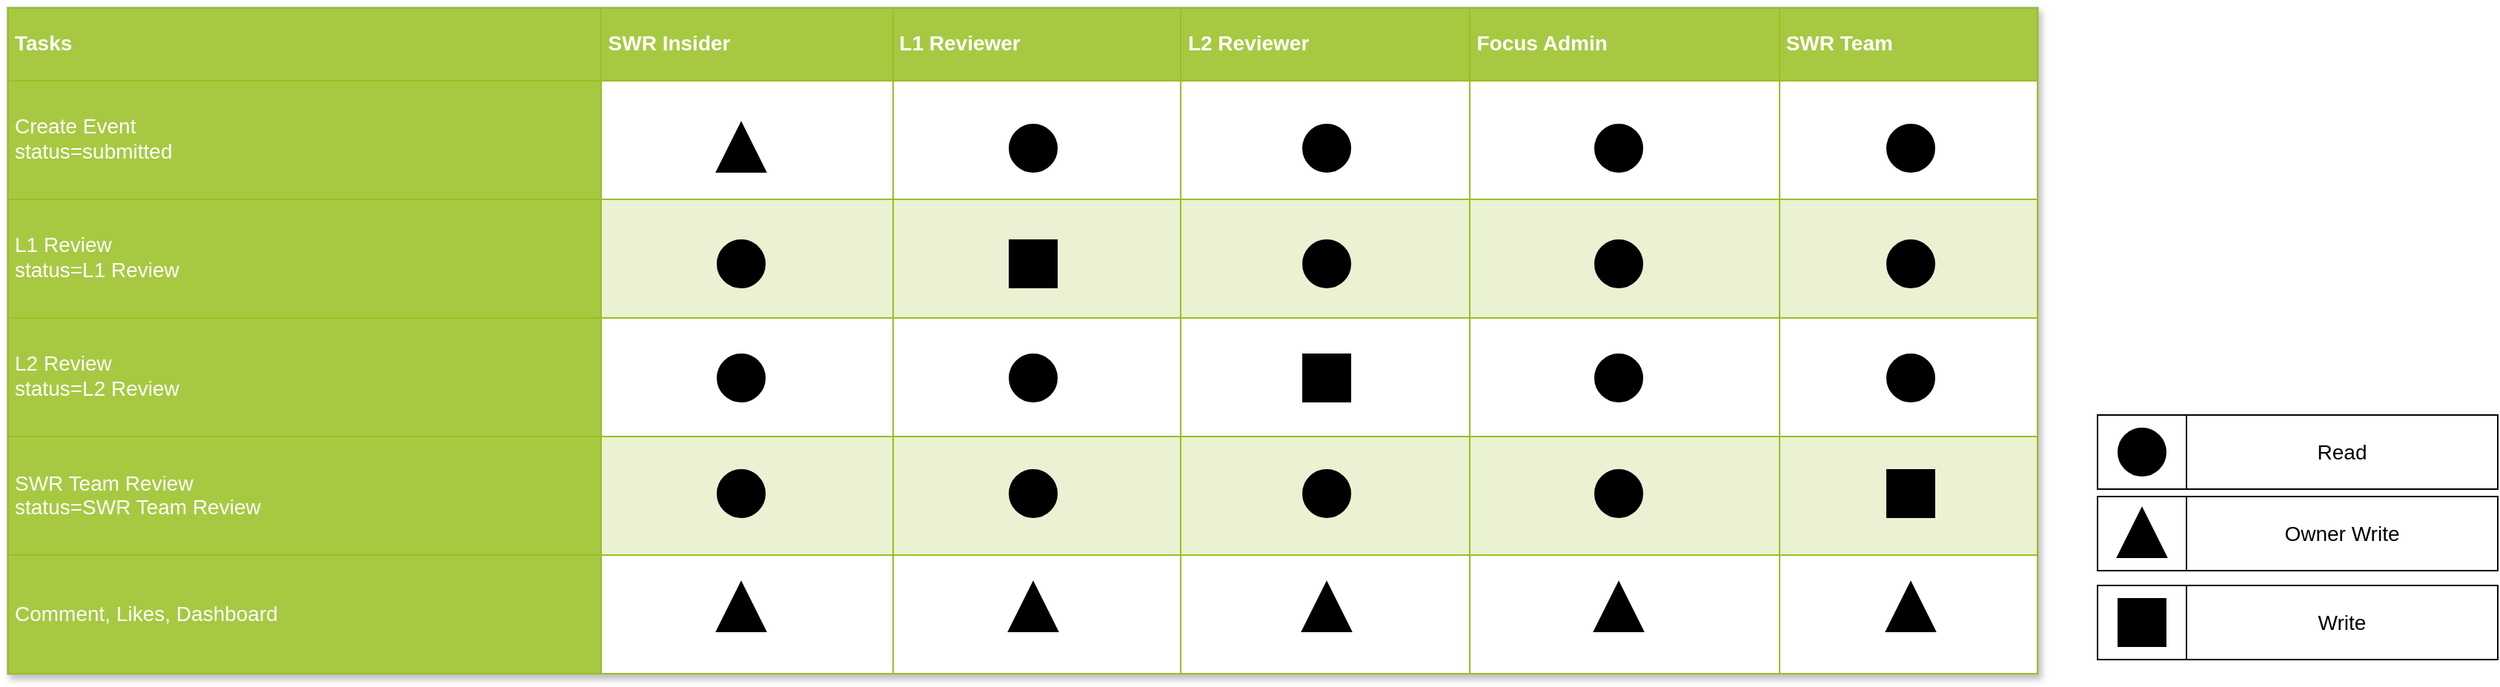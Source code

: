 <mxfile version="20.2.3" type="device"><diagram name="Page-1" id="bd83a815-5ea8-2e97-e5ec-87c9f400f2fa"><mxGraphModel dx="1843" dy="1272" grid="0" gridSize="10" guides="1" tooltips="1" connect="1" arrows="1" fold="1" page="1" pageScale="1.5" pageWidth="1169" pageHeight="826" background="none" math="0" shadow="0"><root><mxCell id="0" style=";html=1;"/><mxCell id="1" style=";html=1;" parent="0"/><mxCell id="1516e18e63f93b96-18" value="" style="whiteSpace=wrap;html=1;rounded=0;shadow=0;strokeWidth=1;fontSize=14" parent="1" vertex="1"><mxGeometry x="1480" y="500" width="60" height="50" as="geometry"/></mxCell><mxCell id="1516e18e63f93b96-21" value="Write" style="whiteSpace=wrap;html=1;rounded=0;shadow=0;strokeWidth=1;fontSize=14" parent="1" vertex="1"><mxGeometry x="1540" y="500" width="210" height="50" as="geometry"/></mxCell><mxCell id="1516e18e63f93b96-22" value="" style="whiteSpace=wrap;html=1;rounded=0;shadow=0;strokeWidth=1;fontSize=14" parent="1" vertex="1"><mxGeometry x="1480" y="440" width="60" height="50" as="geometry"/></mxCell><mxCell id="1516e18e63f93b96-25" value="Owner Write" style="whiteSpace=wrap;html=1;rounded=0;shadow=0;strokeWidth=1;fontSize=14" parent="1" vertex="1"><mxGeometry x="1540" y="440" width="210" height="50" as="geometry"/></mxCell><mxCell id="1516e18e63f93b96-26" value="" style="whiteSpace=wrap;html=1;rounded=0;shadow=0;strokeWidth=1;fontSize=14" parent="1" vertex="1"><mxGeometry x="1480" y="385" width="60" height="50" as="geometry"/></mxCell><mxCell id="1516e18e63f93b96-29" value="Read" style="whiteSpace=wrap;html=1;rounded=0;shadow=0;strokeWidth=1;fontSize=14" parent="1" vertex="1"><mxGeometry x="1540" y="385" width="210" height="50" as="geometry"/></mxCell><mxCell id="1516e18e63f93b96-1" value="&lt;table border=&quot;1&quot; width=&quot;100%&quot; cellpadding=&quot;4&quot; style=&quot;width: 100% ; height: 100% ; border-collapse: collapse&quot;&gt;&lt;tbody&gt;&lt;tr style=&quot;background-color: #a7c942 ; color: #ffffff ; border: 1px solid #98bf21&quot;&gt;&lt;th&gt;Tasks&lt;/th&gt;&lt;th&gt;SWR Insider&lt;/th&gt;&lt;th&gt;L1 Reviewer&lt;/th&gt;&lt;th&gt;L2 Reviewer&lt;/th&gt;&lt;th&gt;Focus Admin&lt;/th&gt;&lt;th&gt;SWR Team&lt;/th&gt;&lt;/tr&gt;&lt;tr style=&quot;border: 1px solid #98bf21&quot;&gt;&lt;td style=&quot;background-color: #a7c942 ; color: #ffffff ; border: 1px solid #98bf21&quot;&gt;Create Event&lt;br&gt;status=submitted&lt;/td&gt;&lt;td&gt;&lt;/td&gt;&lt;td&gt;&lt;/td&gt;&lt;td&gt;&lt;br&gt;&lt;/td&gt;&lt;td&gt;&lt;br&gt;&lt;/td&gt;&lt;td&gt;&lt;br&gt;&lt;/td&gt;&lt;/tr&gt;&lt;tr style=&quot;background-color: #eaf2d3 ; border: 1px solid #98bf21&quot;&gt;&lt;td style=&quot;background-color: #a7c942 ; color: #ffffff ; border: 1px solid #98bf21&quot;&gt;L1 Review&lt;br&gt;status=L1 Review&lt;/td&gt;&lt;td&gt;&lt;/td&gt;&lt;td&gt;&lt;/td&gt;&lt;td&gt;&lt;br&gt;&lt;/td&gt;&lt;td&gt;&lt;br&gt;&lt;/td&gt;&lt;td&gt;&lt;br&gt;&lt;/td&gt;&lt;/tr&gt;&lt;tr style=&quot;border: 1px solid #98bf21&quot;&gt;&lt;td style=&quot;background-color: #a7c942 ; color: #ffffff ; border: 1px solid #98bf21&quot;&gt;L2 Review&lt;br&gt;status=L2 Review&lt;/td&gt;&lt;td&gt;&lt;/td&gt;&lt;td&gt;&lt;/td&gt;&lt;td&gt;&lt;br&gt;&lt;/td&gt;&lt;td&gt;&lt;br&gt;&lt;/td&gt;&lt;td&gt;&lt;br&gt;&lt;/td&gt;&lt;/tr&gt;&lt;tr style=&quot;background-color: #eaf2d3 ; border: 1px solid #98bf21&quot;&gt;&lt;td style=&quot;background-color: #a7c942 ; color: #ffffff ; border: 1px solid #98bf21&quot;&gt;SWR Team Review&lt;br&gt;status=SWR Team Review&lt;/td&gt;&lt;td&gt;&lt;/td&gt;&lt;td&gt;&lt;/td&gt;&lt;td&gt;&lt;br&gt;&lt;/td&gt;&lt;td&gt;&lt;br&gt;&lt;/td&gt;&lt;td&gt;&lt;br&gt;&lt;/td&gt;&lt;/tr&gt;&lt;tr style=&quot;border: 1px solid #98bf21&quot;&gt;&lt;td style=&quot;background-color: #a7c942 ; color: #ffffff ; border: 1px solid #98bf21&quot;&gt;Comment, Likes, Dashboard&lt;/td&gt;&lt;td&gt;&lt;br&gt;&lt;br&gt;&lt;/td&gt;&lt;td&gt;&lt;/td&gt;&lt;td&gt;&lt;/td&gt;&lt;td&gt;&lt;/td&gt;&lt;td&gt;&lt;/td&gt;&lt;/tr&gt;&lt;/tbody&gt;&lt;/table&gt;" style="text;html=1;strokeColor=#c0c0c0;fillColor=#ffffff;overflow=fill;rounded=0;shadow=1;fontSize=14;fontColor=#000000;" parent="1" vertex="1"><mxGeometry x="70" y="110" width="1370" height="450" as="geometry"/></mxCell><mxCell id="1516e18e63f93b96-7" value="" style="ellipse;whiteSpace=wrap;html=1;rounded=0;shadow=0;strokeWidth=3;fontSize=14;fillColor=#000000;" parent="1" vertex="1"><mxGeometry x="1495" y="395" width="30" height="30" as="geometry"/></mxCell><mxCell id="1516e18e63f93b96-8" value="" style="triangle;whiteSpace=wrap;html=1;rounded=0;shadow=0;strokeWidth=3;fillColor=#000000;fontSize=14;direction=north;" parent="1" vertex="1"><mxGeometry x="1495" y="450" width="30" height="30" as="geometry"/></mxCell><mxCell id="1516e18e63f93b96-33" value="" style="ellipse;whiteSpace=wrap;html=1;rounded=0;shadow=0;strokeWidth=3;fontSize=14;fillColor=#000000;" parent="1" vertex="1"><mxGeometry x="747" y="190" width="30" height="30" as="geometry"/></mxCell><mxCell id="1516e18e63f93b96-39" value="" style="triangle;whiteSpace=wrap;html=1;rounded=0;shadow=0;strokeWidth=3;fillColor=#000000;fontSize=14;direction=north;" parent="1" vertex="1"><mxGeometry x="550" y="190" width="30" height="30" as="geometry"/></mxCell><mxCell id="1516e18e63f93b96-46" value="" style="whiteSpace=wrap;html=1;rounded=0;shadow=0;strokeWidth=3;fillColor=#000000;fontSize=14" parent="1" vertex="1"><mxGeometry x="1495" y="510" width="30" height="30" as="geometry"/></mxCell><mxCell id="Wl0a_1r-cIgIS2DKIz9i-10" value="" style="ellipse;whiteSpace=wrap;html=1;rounded=0;shadow=0;strokeWidth=3;fontSize=14;fillColor=#000000;" vertex="1" parent="1"><mxGeometry x="945" y="190" width="30" height="30" as="geometry"/></mxCell><mxCell id="Wl0a_1r-cIgIS2DKIz9i-11" value="" style="ellipse;whiteSpace=wrap;html=1;rounded=0;shadow=0;strokeWidth=3;fontSize=14;fillColor=#000000;" vertex="1" parent="1"><mxGeometry x="1142" y="190" width="30" height="30" as="geometry"/></mxCell><mxCell id="Wl0a_1r-cIgIS2DKIz9i-12" value="" style="ellipse;whiteSpace=wrap;html=1;rounded=0;shadow=0;strokeWidth=3;fontSize=14;fillColor=#000000;" vertex="1" parent="1"><mxGeometry x="1339" y="190" width="30" height="30" as="geometry"/></mxCell><mxCell id="Wl0a_1r-cIgIS2DKIz9i-13" value="" style="whiteSpace=wrap;html=1;rounded=0;shadow=0;strokeWidth=3;fillColor=#000000;fontSize=14" vertex="1" parent="1"><mxGeometry x="747" y="268" width="30" height="30" as="geometry"/></mxCell><mxCell id="Wl0a_1r-cIgIS2DKIz9i-14" value="" style="whiteSpace=wrap;html=1;rounded=0;shadow=0;strokeWidth=3;fillColor=#000000;fontSize=14" vertex="1" parent="1"><mxGeometry x="945" y="345" width="30" height="30" as="geometry"/></mxCell><mxCell id="Wl0a_1r-cIgIS2DKIz9i-15" value="" style="whiteSpace=wrap;html=1;rounded=0;shadow=0;strokeWidth=3;fillColor=#000000;fontSize=14" vertex="1" parent="1"><mxGeometry x="1339" y="423" width="30" height="30" as="geometry"/></mxCell><mxCell id="Wl0a_1r-cIgIS2DKIz9i-16" value="" style="ellipse;whiteSpace=wrap;html=1;rounded=0;shadow=0;strokeWidth=3;fontSize=14;fillColor=#000000;" vertex="1" parent="1"><mxGeometry x="550" y="268" width="30" height="30" as="geometry"/></mxCell><mxCell id="Wl0a_1r-cIgIS2DKIz9i-17" value="" style="ellipse;whiteSpace=wrap;html=1;rounded=0;shadow=0;strokeWidth=3;fontSize=14;fillColor=#000000;" vertex="1" parent="1"><mxGeometry x="550" y="345" width="30" height="30" as="geometry"/></mxCell><mxCell id="Wl0a_1r-cIgIS2DKIz9i-18" value="" style="ellipse;whiteSpace=wrap;html=1;rounded=0;shadow=0;strokeWidth=3;fontSize=14;fillColor=#000000;" vertex="1" parent="1"><mxGeometry x="550" y="423" width="30" height="30" as="geometry"/></mxCell><mxCell id="Wl0a_1r-cIgIS2DKIz9i-19" value="" style="ellipse;whiteSpace=wrap;html=1;rounded=0;shadow=0;strokeWidth=3;fontSize=14;fillColor=#000000;" vertex="1" parent="1"><mxGeometry x="747" y="423" width="30" height="30" as="geometry"/></mxCell><mxCell id="Wl0a_1r-cIgIS2DKIz9i-20" value="" style="ellipse;whiteSpace=wrap;html=1;rounded=0;shadow=0;strokeWidth=3;fontSize=14;fillColor=#000000;" vertex="1" parent="1"><mxGeometry x="747" y="345" width="30" height="30" as="geometry"/></mxCell><mxCell id="Wl0a_1r-cIgIS2DKIz9i-21" value="" style="ellipse;whiteSpace=wrap;html=1;rounded=0;shadow=0;strokeWidth=3;fontSize=14;fillColor=#000000;" vertex="1" parent="1"><mxGeometry x="945" y="423" width="30" height="30" as="geometry"/></mxCell><mxCell id="Wl0a_1r-cIgIS2DKIz9i-22" value="" style="ellipse;whiteSpace=wrap;html=1;rounded=0;shadow=0;strokeWidth=3;fontSize=14;fillColor=#000000;" vertex="1" parent="1"><mxGeometry x="1142" y="423" width="30" height="30" as="geometry"/></mxCell><mxCell id="Wl0a_1r-cIgIS2DKIz9i-23" value="" style="ellipse;whiteSpace=wrap;html=1;rounded=0;shadow=0;strokeWidth=3;fontSize=14;fillColor=#000000;" vertex="1" parent="1"><mxGeometry x="945" y="268" width="30" height="30" as="geometry"/></mxCell><mxCell id="Wl0a_1r-cIgIS2DKIz9i-24" value="" style="ellipse;whiteSpace=wrap;html=1;rounded=0;shadow=0;strokeWidth=3;fontSize=14;fillColor=#000000;" vertex="1" parent="1"><mxGeometry x="1142" y="345" width="30" height="30" as="geometry"/></mxCell><mxCell id="Wl0a_1r-cIgIS2DKIz9i-25" value="" style="ellipse;whiteSpace=wrap;html=1;rounded=0;shadow=0;strokeWidth=3;fontSize=14;fillColor=#000000;" vertex="1" parent="1"><mxGeometry x="1142" y="268" width="30" height="30" as="geometry"/></mxCell><mxCell id="Wl0a_1r-cIgIS2DKIz9i-28" value="" style="ellipse;whiteSpace=wrap;html=1;rounded=0;shadow=0;strokeWidth=3;fontSize=14;fillColor=#000000;" vertex="1" parent="1"><mxGeometry x="1339" y="345" width="30" height="30" as="geometry"/></mxCell><mxCell id="Wl0a_1r-cIgIS2DKIz9i-29" value="" style="ellipse;whiteSpace=wrap;html=1;rounded=0;shadow=0;strokeWidth=3;fontSize=14;fillColor=#000000;" vertex="1" parent="1"><mxGeometry x="1339" y="268" width="30" height="30" as="geometry"/></mxCell><mxCell id="Wl0a_1r-cIgIS2DKIz9i-32" value="" style="triangle;whiteSpace=wrap;html=1;rounded=0;shadow=0;strokeWidth=3;fillColor=#000000;fontSize=14;direction=north;" vertex="1" parent="1"><mxGeometry x="550" y="500" width="30" height="30" as="geometry"/></mxCell><mxCell id="Wl0a_1r-cIgIS2DKIz9i-34" value="" style="triangle;whiteSpace=wrap;html=1;rounded=0;shadow=0;strokeWidth=3;fillColor=#000000;fontSize=14;direction=north;" vertex="1" parent="1"><mxGeometry x="747" y="500" width="30" height="30" as="geometry"/></mxCell><mxCell id="Wl0a_1r-cIgIS2DKIz9i-35" value="" style="triangle;whiteSpace=wrap;html=1;rounded=0;shadow=0;strokeWidth=3;fillColor=#000000;fontSize=14;direction=north;" vertex="1" parent="1"><mxGeometry x="945" y="500" width="30" height="30" as="geometry"/></mxCell><mxCell id="Wl0a_1r-cIgIS2DKIz9i-36" value="" style="triangle;whiteSpace=wrap;html=1;rounded=0;shadow=0;strokeWidth=3;fillColor=#000000;fontSize=14;direction=north;" vertex="1" parent="1"><mxGeometry x="1142" y="500" width="30" height="30" as="geometry"/></mxCell><mxCell id="Wl0a_1r-cIgIS2DKIz9i-37" value="" style="triangle;whiteSpace=wrap;html=1;rounded=0;shadow=0;strokeWidth=3;fillColor=#000000;fontSize=14;direction=north;" vertex="1" parent="1"><mxGeometry x="1339" y="500" width="30" height="30" as="geometry"/></mxCell></root></mxGraphModel></diagram></mxfile>